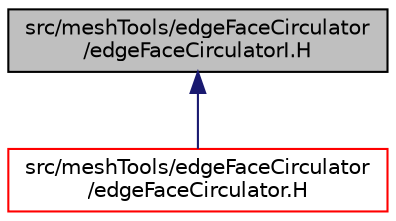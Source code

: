 digraph "src/meshTools/edgeFaceCirculator/edgeFaceCirculatorI.H"
{
  bgcolor="transparent";
  edge [fontname="Helvetica",fontsize="10",labelfontname="Helvetica",labelfontsize="10"];
  node [fontname="Helvetica",fontsize="10",shape=record];
  Node1 [label="src/meshTools/edgeFaceCirculator\l/edgeFaceCirculatorI.H",height=0.2,width=0.4,color="black", fillcolor="grey75", style="filled", fontcolor="black"];
  Node1 -> Node2 [dir="back",color="midnightblue",fontsize="10",style="solid",fontname="Helvetica"];
  Node2 [label="src/meshTools/edgeFaceCirculator\l/edgeFaceCirculator.H",height=0.2,width=0.4,color="red",URL="$a07260.html"];
}
